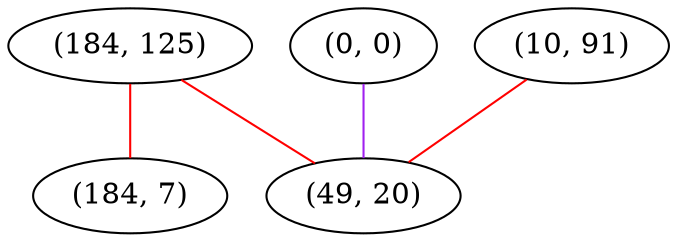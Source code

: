 graph "" {
"(184, 125)";
"(0, 0)";
"(10, 91)";
"(184, 7)";
"(49, 20)";
"(184, 125)" -- "(184, 7)"  [color=red, key=0, weight=1];
"(184, 125)" -- "(49, 20)"  [color=red, key=0, weight=1];
"(0, 0)" -- "(49, 20)"  [color=purple, key=0, weight=4];
"(10, 91)" -- "(49, 20)"  [color=red, key=0, weight=1];
}
